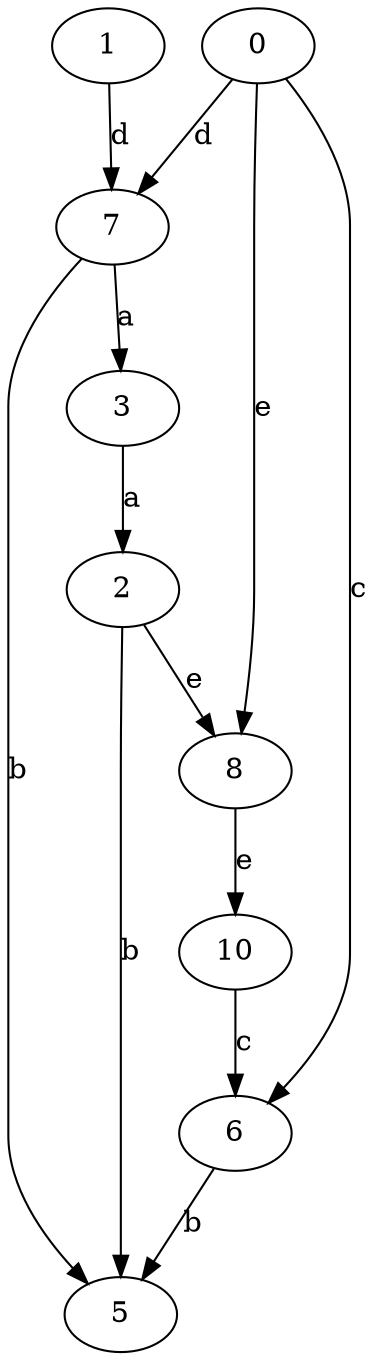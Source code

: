 strict digraph  {
1;
0;
2;
3;
5;
6;
7;
8;
10;
1 -> 7  [label=d];
0 -> 6  [label=c];
0 -> 7  [label=d];
0 -> 8  [label=e];
2 -> 5  [label=b];
2 -> 8  [label=e];
3 -> 2  [label=a];
6 -> 5  [label=b];
7 -> 3  [label=a];
7 -> 5  [label=b];
8 -> 10  [label=e];
10 -> 6  [label=c];
}
